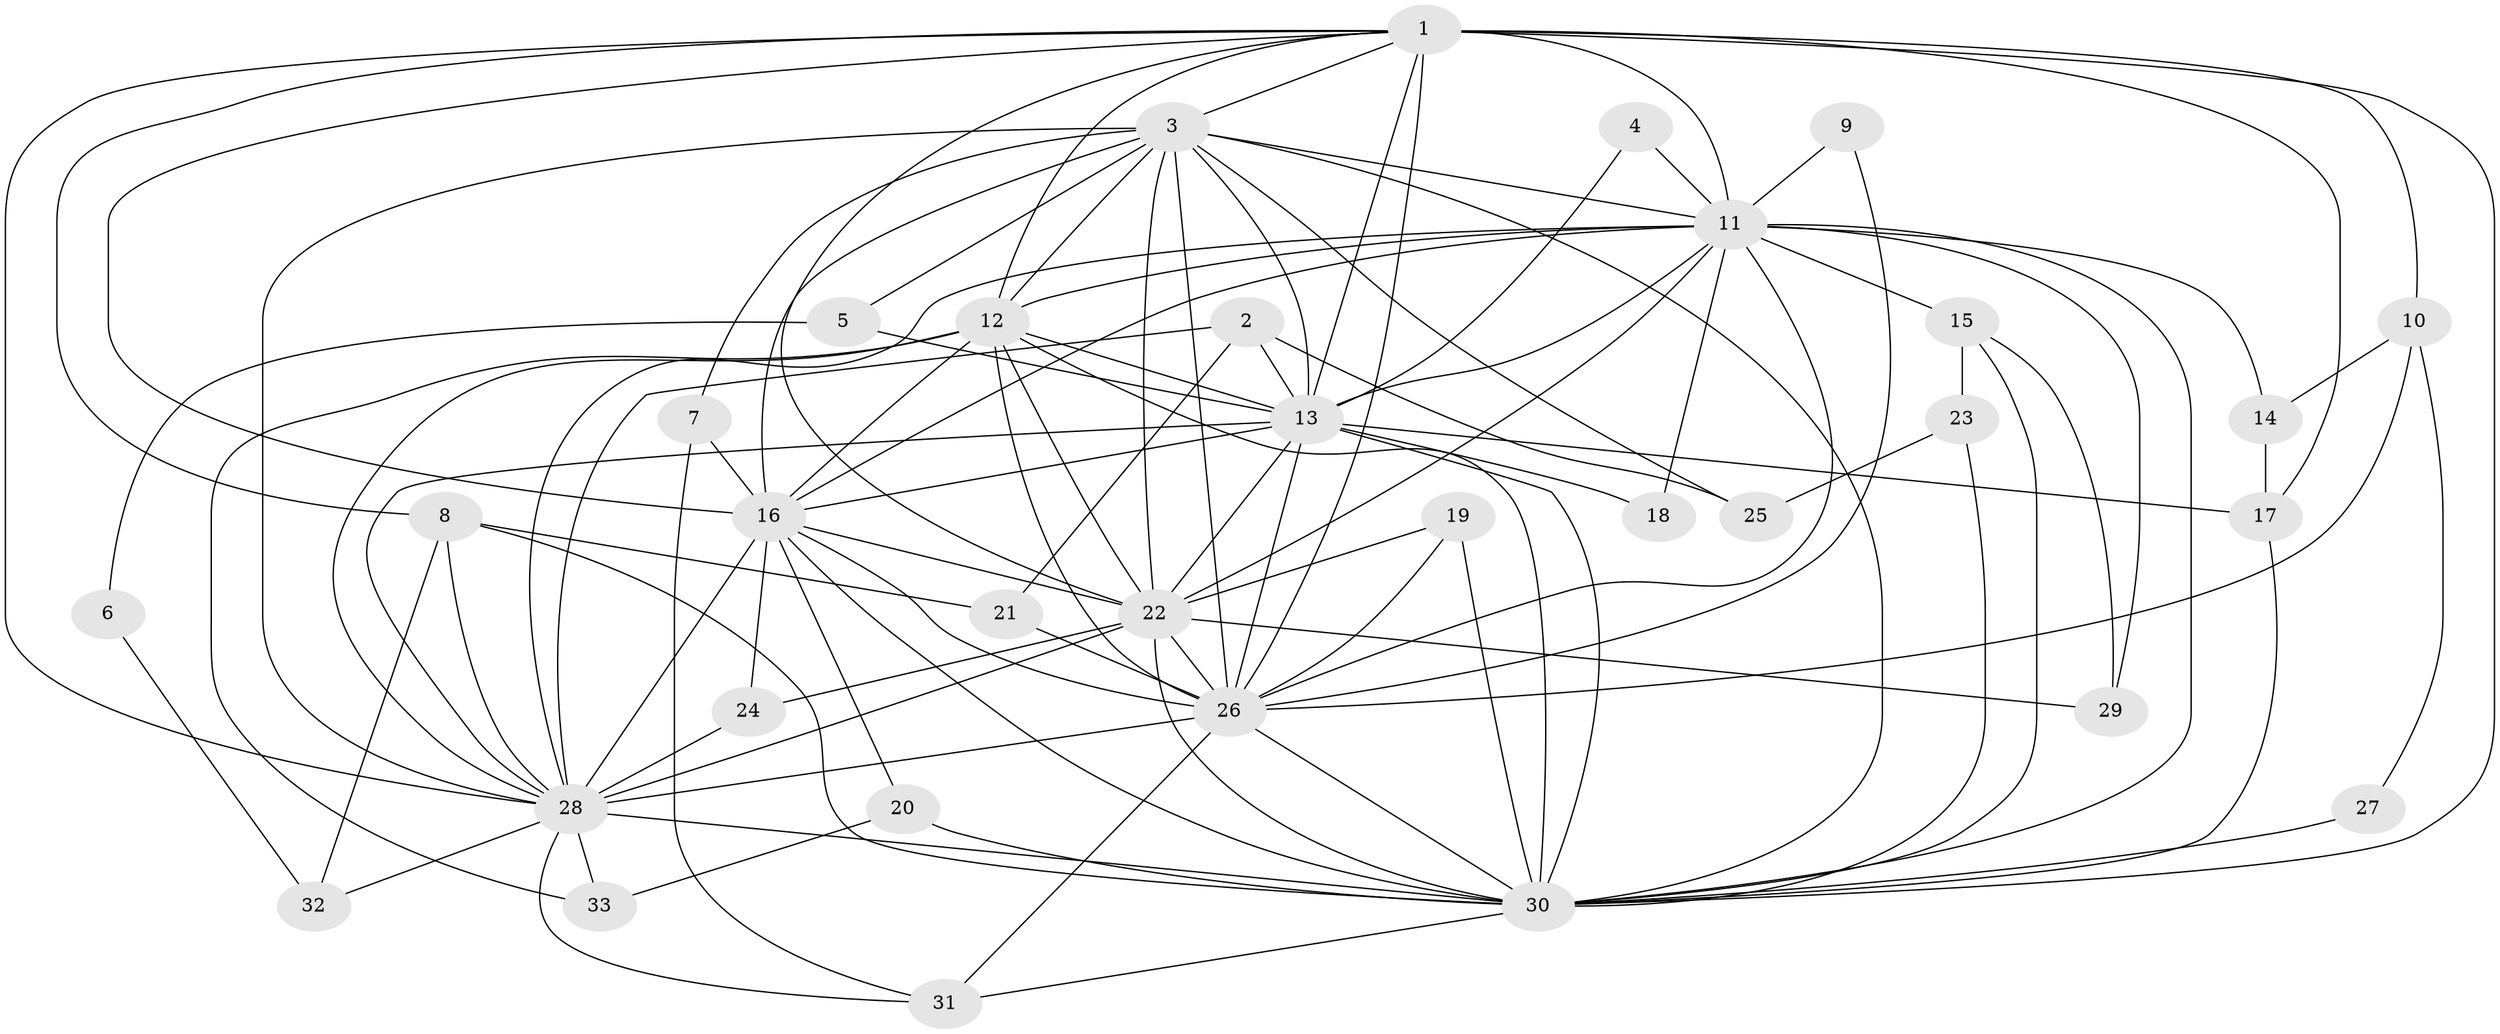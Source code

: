 // original degree distribution, {21: 0.015384615384615385, 17: 0.03076923076923077, 20: 0.015384615384615385, 15: 0.03076923076923077, 18: 0.015384615384615385, 16: 0.03076923076923077, 13: 0.015384615384615385, 4: 0.1076923076923077, 2: 0.5384615384615384, 6: 0.015384615384615385, 3: 0.16923076923076924, 5: 0.015384615384615385}
// Generated by graph-tools (version 1.1) at 2025/36/03/04/25 23:36:15]
// undirected, 33 vertices, 102 edges
graph export_dot {
  node [color=gray90,style=filled];
  1;
  2;
  3;
  4;
  5;
  6;
  7;
  8;
  9;
  10;
  11;
  12;
  13;
  14;
  15;
  16;
  17;
  18;
  19;
  20;
  21;
  22;
  23;
  24;
  25;
  26;
  27;
  28;
  29;
  30;
  31;
  32;
  33;
  1 -- 3 [weight=1.0];
  1 -- 8 [weight=1.0];
  1 -- 10 [weight=1.0];
  1 -- 11 [weight=2.0];
  1 -- 12 [weight=2.0];
  1 -- 13 [weight=1.0];
  1 -- 16 [weight=1.0];
  1 -- 17 [weight=1.0];
  1 -- 22 [weight=1.0];
  1 -- 26 [weight=1.0];
  1 -- 28 [weight=1.0];
  1 -- 30 [weight=2.0];
  2 -- 13 [weight=1.0];
  2 -- 21 [weight=1.0];
  2 -- 25 [weight=1.0];
  2 -- 28 [weight=1.0];
  3 -- 5 [weight=1.0];
  3 -- 7 [weight=1.0];
  3 -- 11 [weight=1.0];
  3 -- 12 [weight=1.0];
  3 -- 13 [weight=1.0];
  3 -- 16 [weight=1.0];
  3 -- 22 [weight=1.0];
  3 -- 25 [weight=1.0];
  3 -- 26 [weight=2.0];
  3 -- 28 [weight=1.0];
  3 -- 30 [weight=1.0];
  4 -- 11 [weight=1.0];
  4 -- 13 [weight=1.0];
  5 -- 6 [weight=1.0];
  5 -- 13 [weight=2.0];
  6 -- 32 [weight=1.0];
  7 -- 16 [weight=1.0];
  7 -- 31 [weight=1.0];
  8 -- 21 [weight=1.0];
  8 -- 28 [weight=1.0];
  8 -- 30 [weight=1.0];
  8 -- 32 [weight=1.0];
  9 -- 11 [weight=1.0];
  9 -- 26 [weight=1.0];
  10 -- 14 [weight=1.0];
  10 -- 26 [weight=1.0];
  10 -- 27 [weight=1.0];
  11 -- 12 [weight=1.0];
  11 -- 13 [weight=1.0];
  11 -- 14 [weight=1.0];
  11 -- 15 [weight=2.0];
  11 -- 16 [weight=1.0];
  11 -- 18 [weight=1.0];
  11 -- 22 [weight=1.0];
  11 -- 26 [weight=1.0];
  11 -- 28 [weight=1.0];
  11 -- 29 [weight=1.0];
  11 -- 30 [weight=2.0];
  12 -- 13 [weight=1.0];
  12 -- 16 [weight=2.0];
  12 -- 22 [weight=3.0];
  12 -- 26 [weight=1.0];
  12 -- 28 [weight=1.0];
  12 -- 30 [weight=2.0];
  12 -- 33 [weight=1.0];
  13 -- 16 [weight=2.0];
  13 -- 17 [weight=1.0];
  13 -- 18 [weight=1.0];
  13 -- 22 [weight=1.0];
  13 -- 26 [weight=2.0];
  13 -- 28 [weight=1.0];
  13 -- 30 [weight=1.0];
  14 -- 17 [weight=1.0];
  15 -- 23 [weight=1.0];
  15 -- 29 [weight=1.0];
  15 -- 30 [weight=1.0];
  16 -- 20 [weight=1.0];
  16 -- 22 [weight=2.0];
  16 -- 24 [weight=1.0];
  16 -- 26 [weight=2.0];
  16 -- 28 [weight=1.0];
  16 -- 30 [weight=1.0];
  17 -- 30 [weight=1.0];
  19 -- 22 [weight=1.0];
  19 -- 26 [weight=1.0];
  19 -- 30 [weight=1.0];
  20 -- 30 [weight=1.0];
  20 -- 33 [weight=1.0];
  21 -- 26 [weight=1.0];
  22 -- 24 [weight=1.0];
  22 -- 26 [weight=2.0];
  22 -- 28 [weight=1.0];
  22 -- 29 [weight=1.0];
  22 -- 30 [weight=1.0];
  23 -- 25 [weight=1.0];
  23 -- 30 [weight=1.0];
  24 -- 28 [weight=1.0];
  26 -- 28 [weight=2.0];
  26 -- 30 [weight=1.0];
  26 -- 31 [weight=1.0];
  27 -- 30 [weight=1.0];
  28 -- 30 [weight=2.0];
  28 -- 31 [weight=1.0];
  28 -- 32 [weight=1.0];
  28 -- 33 [weight=1.0];
  30 -- 31 [weight=1.0];
}
